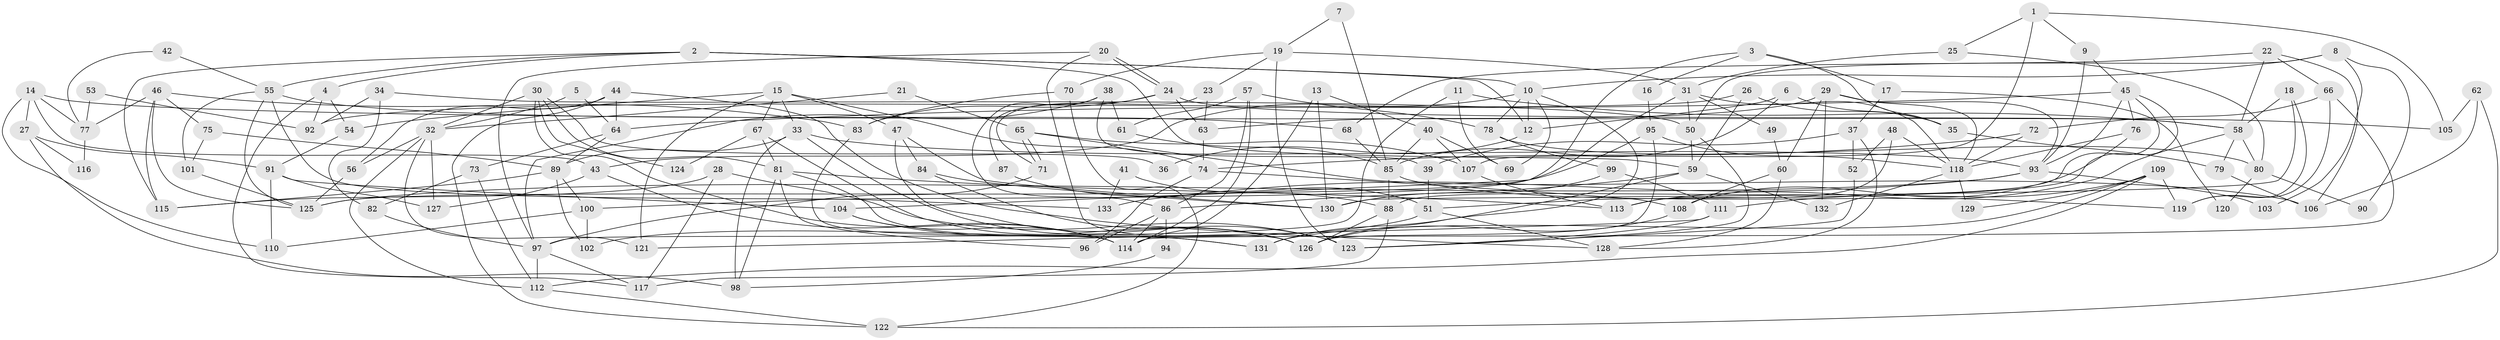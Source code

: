 // Generated by graph-tools (version 1.1) at 2025/11/02/27/25 16:11:20]
// undirected, 133 vertices, 266 edges
graph export_dot {
graph [start="1"]
  node [color=gray90,style=filled];
  1;
  2;
  3;
  4;
  5;
  6;
  7;
  8;
  9;
  10;
  11;
  12;
  13;
  14;
  15;
  16;
  17;
  18;
  19;
  20;
  21;
  22;
  23;
  24;
  25;
  26;
  27;
  28;
  29;
  30;
  31;
  32;
  33;
  34;
  35;
  36;
  37;
  38;
  39;
  40;
  41;
  42;
  43;
  44;
  45;
  46;
  47;
  48;
  49;
  50;
  51;
  52;
  53;
  54;
  55;
  56;
  57;
  58;
  59;
  60;
  61;
  62;
  63;
  64;
  65;
  66;
  67;
  68;
  69;
  70;
  71;
  72;
  73;
  74;
  75;
  76;
  77;
  78;
  79;
  80;
  81;
  82;
  83;
  84;
  85;
  86;
  87;
  88;
  89;
  90;
  91;
  92;
  93;
  94;
  95;
  96;
  97;
  98;
  99;
  100;
  101;
  102;
  103;
  104;
  105;
  106;
  107;
  108;
  109;
  110;
  111;
  112;
  113;
  114;
  115;
  116;
  117;
  118;
  119;
  120;
  121;
  122;
  123;
  124;
  125;
  126;
  127;
  128;
  129;
  130;
  131;
  132;
  133;
  1 -- 107;
  1 -- 9;
  1 -- 25;
  1 -- 105;
  2 -- 59;
  2 -- 10;
  2 -- 4;
  2 -- 12;
  2 -- 55;
  2 -- 115;
  3 -- 35;
  3 -- 104;
  3 -- 16;
  3 -- 17;
  4 -- 117;
  4 -- 54;
  4 -- 92;
  5 -- 64;
  5 -- 32;
  6 -- 12;
  6 -- 85;
  6 -- 35;
  7 -- 19;
  7 -- 85;
  8 -- 50;
  8 -- 10;
  8 -- 90;
  8 -- 103;
  9 -- 93;
  9 -- 45;
  10 -- 126;
  10 -- 78;
  10 -- 12;
  10 -- 43;
  10 -- 69;
  11 -- 58;
  11 -- 97;
  11 -- 69;
  12 -- 36;
  13 -- 114;
  13 -- 130;
  13 -- 40;
  14 -- 27;
  14 -- 110;
  14 -- 43;
  14 -- 77;
  14 -- 105;
  15 -- 67;
  15 -- 33;
  15 -- 47;
  15 -- 54;
  15 -- 74;
  15 -- 121;
  16 -- 95;
  17 -- 37;
  17 -- 120;
  18 -- 130;
  18 -- 119;
  18 -- 58;
  19 -- 31;
  19 -- 123;
  19 -- 23;
  19 -- 70;
  20 -- 97;
  20 -- 24;
  20 -- 24;
  20 -- 126;
  21 -- 65;
  21 -- 32;
  22 -- 66;
  22 -- 58;
  22 -- 68;
  22 -- 106;
  23 -- 63;
  23 -- 71;
  24 -- 63;
  24 -- 58;
  24 -- 83;
  24 -- 87;
  25 -- 31;
  25 -- 80;
  26 -- 92;
  26 -- 59;
  26 -- 35;
  27 -- 91;
  27 -- 98;
  27 -- 116;
  28 -- 123;
  28 -- 117;
  28 -- 115;
  29 -- 118;
  29 -- 60;
  29 -- 63;
  29 -- 93;
  29 -- 132;
  30 -- 81;
  30 -- 114;
  30 -- 32;
  30 -- 36;
  30 -- 124;
  31 -- 118;
  31 -- 50;
  31 -- 49;
  31 -- 100;
  32 -- 121;
  32 -- 56;
  32 -- 112;
  32 -- 127;
  33 -- 89;
  33 -- 93;
  33 -- 98;
  33 -- 123;
  34 -- 82;
  34 -- 50;
  34 -- 92;
  35 -- 79;
  37 -- 39;
  37 -- 128;
  37 -- 52;
  38 -- 97;
  38 -- 61;
  38 -- 39;
  38 -- 86;
  39 -- 51;
  40 -- 69;
  40 -- 85;
  40 -- 107;
  41 -- 51;
  41 -- 133;
  42 -- 77;
  42 -- 55;
  43 -- 114;
  43 -- 127;
  44 -- 56;
  44 -- 122;
  44 -- 64;
  44 -- 128;
  45 -- 88;
  45 -- 64;
  45 -- 51;
  45 -- 76;
  45 -- 93;
  46 -- 115;
  46 -- 125;
  46 -- 75;
  46 -- 77;
  46 -- 83;
  47 -- 126;
  47 -- 84;
  47 -- 130;
  48 -- 113;
  48 -- 118;
  48 -- 52;
  49 -- 60;
  50 -- 123;
  50 -- 59;
  51 -- 102;
  51 -- 128;
  52 -- 123;
  53 -- 92;
  53 -- 77;
  54 -- 91;
  55 -- 125;
  55 -- 68;
  55 -- 101;
  55 -- 133;
  56 -- 125;
  57 -- 86;
  57 -- 114;
  57 -- 61;
  57 -- 78;
  58 -- 79;
  58 -- 80;
  58 -- 113;
  59 -- 86;
  59 -- 131;
  59 -- 132;
  60 -- 128;
  60 -- 108;
  61 -- 85;
  62 -- 106;
  62 -- 105;
  62 -- 122;
  63 -- 74;
  64 -- 89;
  64 -- 73;
  65 -- 106;
  65 -- 71;
  65 -- 71;
  65 -- 107;
  66 -- 119;
  66 -- 114;
  66 -- 72;
  67 -- 126;
  67 -- 81;
  67 -- 124;
  68 -- 85;
  70 -- 83;
  70 -- 122;
  71 -- 97;
  72 -- 74;
  72 -- 118;
  73 -- 112;
  73 -- 82;
  74 -- 96;
  74 -- 108;
  75 -- 101;
  75 -- 89;
  76 -- 118;
  76 -- 108;
  77 -- 116;
  78 -- 80;
  78 -- 99;
  79 -- 106;
  80 -- 90;
  80 -- 120;
  81 -- 131;
  81 -- 113;
  81 -- 96;
  81 -- 98;
  82 -- 97;
  83 -- 114;
  84 -- 126;
  84 -- 130;
  85 -- 88;
  85 -- 119;
  86 -- 114;
  86 -- 94;
  86 -- 96;
  87 -- 88;
  88 -- 126;
  88 -- 117;
  89 -- 115;
  89 -- 100;
  89 -- 102;
  91 -- 127;
  91 -- 104;
  91 -- 110;
  93 -- 103;
  93 -- 125;
  93 -- 133;
  94 -- 98;
  95 -- 118;
  95 -- 126;
  95 -- 125;
  97 -- 112;
  97 -- 117;
  99 -- 130;
  99 -- 111;
  100 -- 102;
  100 -- 110;
  101 -- 125;
  104 -- 114;
  104 -- 131;
  107 -- 113;
  108 -- 126;
  109 -- 112;
  109 -- 111;
  109 -- 119;
  109 -- 129;
  109 -- 131;
  111 -- 123;
  111 -- 121;
  112 -- 122;
  118 -- 132;
  118 -- 129;
}
